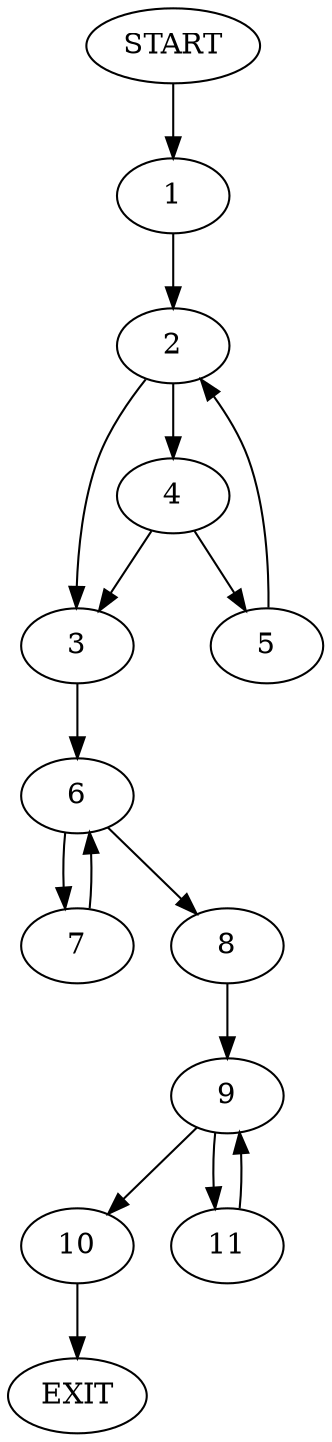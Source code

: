 digraph {
0 [label="START"]
12 [label="EXIT"]
0 -> 1
1 -> 2
2 -> 3
2 -> 4
4 -> 5
4 -> 3
3 -> 6
5 -> 2
6 -> 7
6 -> 8
8 -> 9
7 -> 6
9 -> 10
9 -> 11
10 -> 12
11 -> 9
}
